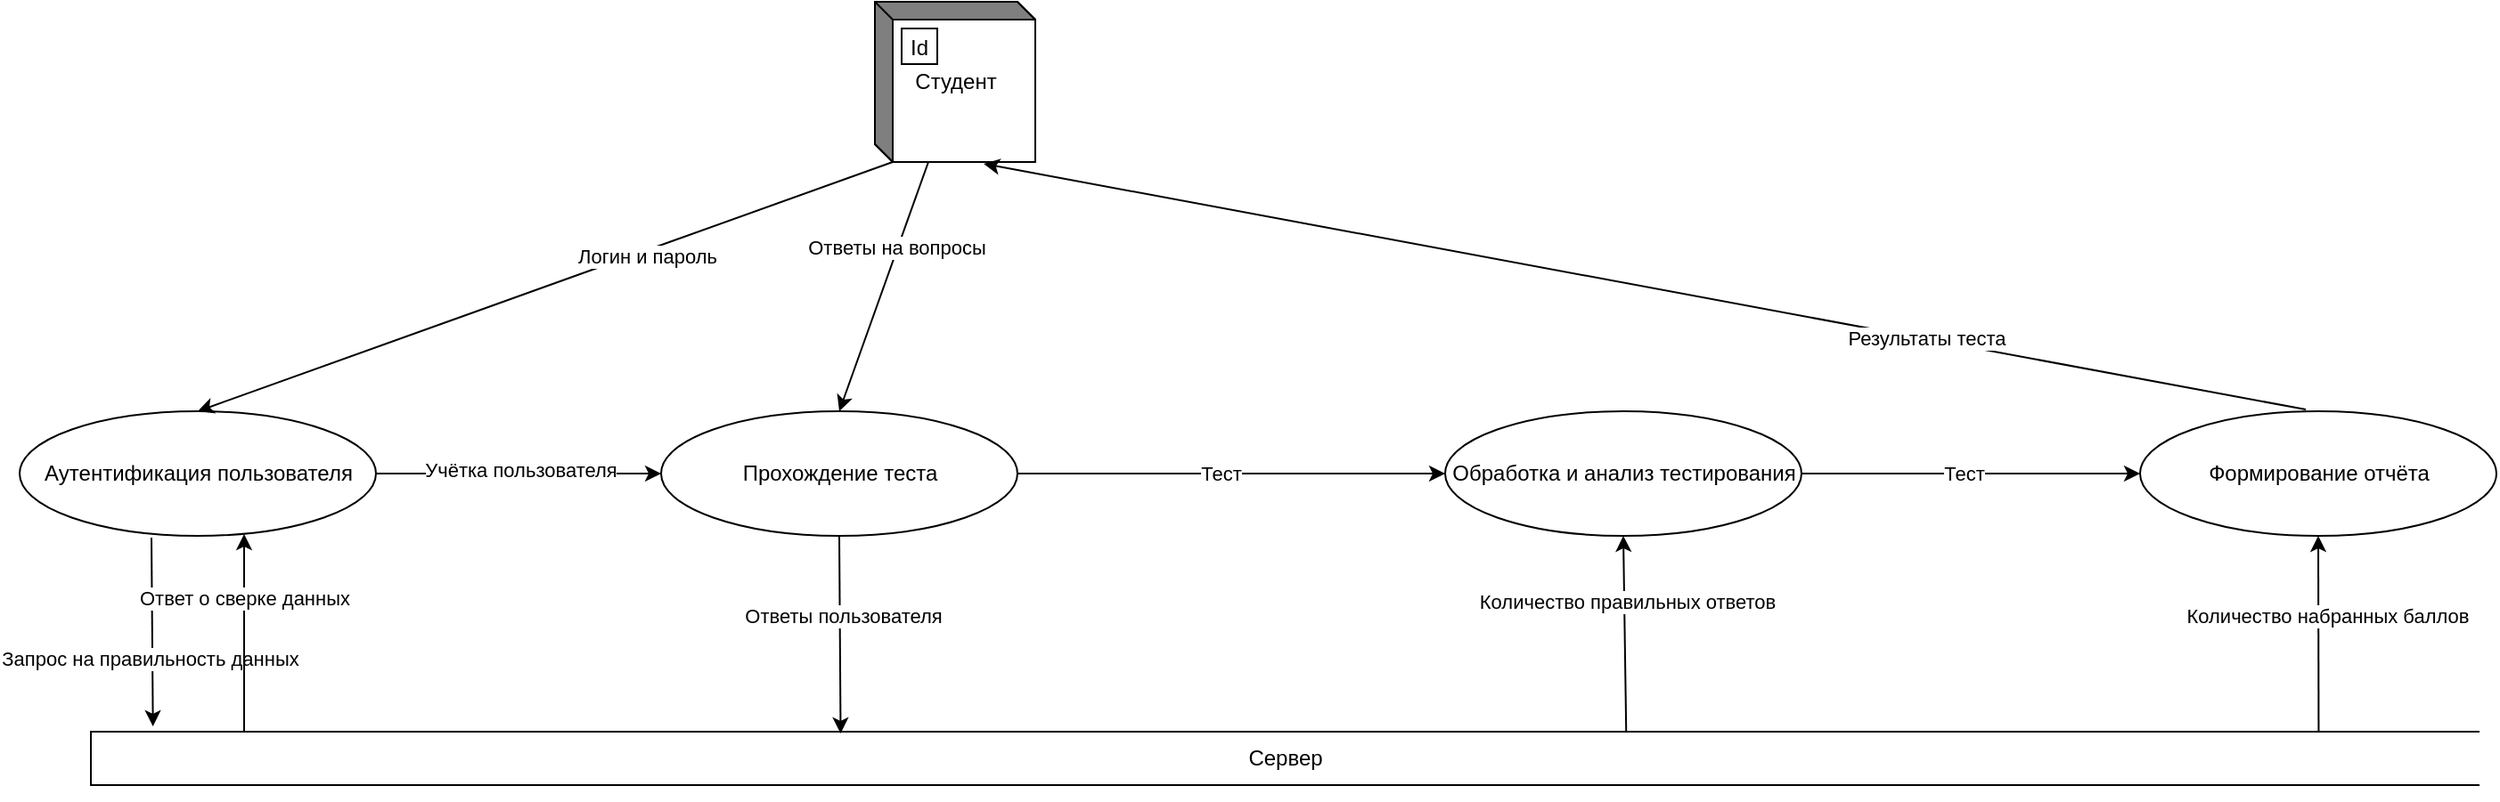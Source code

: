 <mxfile version="13.6.10" type="device" pages="2"><diagram id="_trhzMgk0fbjVhSUgEY8" name="Page-1"><mxGraphModel dx="1508" dy="794" grid="1" gridSize="10" guides="1" tooltips="1" connect="1" arrows="1" fold="1" page="1" pageScale="1" pageWidth="827" pageHeight="1169" math="0" shadow="0"><root><mxCell id="0"/><mxCell id="1" parent="0"/><mxCell id="MmqDJR-8rrfmVcthz73D-10" value="Аутентификация пользователя" style="shape=ellipse;html=1;dashed=0;whitespace=wrap;perimeter=ellipsePerimeter;" vertex="1" parent="1"><mxGeometry x="10" y="270" width="200" height="70" as="geometry"/></mxCell><mxCell id="MmqDJR-8rrfmVcthz73D-11" value="Студент" style="html=1;dashed=0;whitespace=wrap;shape=mxgraph.dfd.externalEntity" vertex="1" parent="1"><mxGeometry x="490" y="40" width="90" height="90" as="geometry"/></mxCell><mxCell id="MmqDJR-8rrfmVcthz73D-12" value="Id" style="autosize=1;part=1;resizable=0;strokeColor=inherit;fillColor=inherit;gradientColor=inherit;" vertex="1" parent="MmqDJR-8rrfmVcthz73D-11"><mxGeometry width="20" height="20" relative="1" as="geometry"><mxPoint x="15" y="15" as="offset"/></mxGeometry></mxCell><mxCell id="bZRCtM8GKvQz_AaqGft1-1" value="Прохождение теста" style="shape=ellipse;html=1;dashed=0;whitespace=wrap;perimeter=ellipsePerimeter;" vertex="1" parent="1"><mxGeometry x="370" y="270" width="200" height="70" as="geometry"/></mxCell><mxCell id="bZRCtM8GKvQz_AaqGft1-2" value="Обработка и анализ тестирования" style="shape=ellipse;html=1;dashed=0;whitespace=wrap;perimeter=ellipsePerimeter;" vertex="1" parent="1"><mxGeometry x="810" y="270" width="200" height="70" as="geometry"/></mxCell><mxCell id="bZRCtM8GKvQz_AaqGft1-3" value="Формирование отчёта" style="shape=ellipse;html=1;dashed=0;whitespace=wrap;perimeter=ellipsePerimeter;" vertex="1" parent="1"><mxGeometry x="1200" y="270" width="200" height="70" as="geometry"/></mxCell><mxCell id="bZRCtM8GKvQz_AaqGft1-4" value="" style="endArrow=classic;html=1;exitX=1;exitY=0.5;exitDx=0;exitDy=0;entryX=0;entryY=0.5;entryDx=0;entryDy=0;" edge="1" parent="1" source="MmqDJR-8rrfmVcthz73D-10" target="bZRCtM8GKvQz_AaqGft1-1"><mxGeometry width="50" height="50" relative="1" as="geometry"><mxPoint x="690" y="330" as="sourcePoint"/><mxPoint x="740" y="280" as="targetPoint"/><Array as="points"><mxPoint x="280" y="305"/></Array></mxGeometry></mxCell><mxCell id="bZRCtM8GKvQz_AaqGft1-15" value="Учётка пользователя" style="edgeLabel;html=1;align=center;verticalAlign=middle;resizable=0;points=[];" vertex="1" connectable="0" parent="bZRCtM8GKvQz_AaqGft1-4"><mxGeometry x="0.167" y="13" relative="1" as="geometry"><mxPoint x="-13" y="11" as="offset"/></mxGeometry></mxCell><mxCell id="bZRCtM8GKvQz_AaqGft1-7" value="Сервер" style="html=1;dashed=0;whitespace=wrap;shape=partialRectangle;right=0;" vertex="1" parent="1"><mxGeometry x="50" y="450" width="1340" height="30" as="geometry"/></mxCell><mxCell id="bZRCtM8GKvQz_AaqGft1-8" value="" style="endArrow=classic;html=1;entryX=0.026;entryY=-0.1;entryDx=0;entryDy=0;entryPerimeter=0;" edge="1" parent="1" target="bZRCtM8GKvQz_AaqGft1-7"><mxGeometry width="50" height="50" relative="1" as="geometry"><mxPoint x="84" y="341" as="sourcePoint"/><mxPoint x="630" y="280" as="targetPoint"/></mxGeometry></mxCell><mxCell id="bZRCtM8GKvQz_AaqGft1-9" value="Запрос на правильность данных" style="edgeLabel;html=1;align=center;verticalAlign=middle;resizable=0;points=[];" vertex="1" connectable="0" parent="bZRCtM8GKvQz_AaqGft1-8"><mxGeometry x="0.283" y="-2" relative="1" as="geometry"><mxPoint as="offset"/></mxGeometry></mxCell><mxCell id="bZRCtM8GKvQz_AaqGft1-10" style="edgeStyle=orthogonalEdgeStyle;rounded=0;orthogonalLoop=1;jettySize=auto;html=1;exitX=0.5;exitY=1;exitDx=0;exitDy=0;" edge="1" parent="1" source="bZRCtM8GKvQz_AaqGft1-7" target="bZRCtM8GKvQz_AaqGft1-7"><mxGeometry relative="1" as="geometry"/></mxCell><mxCell id="bZRCtM8GKvQz_AaqGft1-11" value="" style="endArrow=classic;html=1;entryX=0.63;entryY=0.986;entryDx=0;entryDy=0;entryPerimeter=0;" edge="1" parent="1" target="MmqDJR-8rrfmVcthz73D-10"><mxGeometry width="50" height="50" relative="1" as="geometry"><mxPoint x="136" y="450" as="sourcePoint"/><mxPoint x="630" y="280" as="targetPoint"/></mxGeometry></mxCell><mxCell id="bZRCtM8GKvQz_AaqGft1-12" value="Ответ о сверке данных" style="edgeLabel;html=1;align=center;verticalAlign=middle;resizable=0;points=[];" vertex="1" connectable="0" parent="bZRCtM8GKvQz_AaqGft1-11"><mxGeometry x="0.358" relative="1" as="geometry"><mxPoint as="offset"/></mxGeometry></mxCell><mxCell id="bZRCtM8GKvQz_AaqGft1-13" value="" style="endArrow=classic;html=1;exitX=0;exitY=0;exitDx=10;exitDy=90;exitPerimeter=0;entryX=0.5;entryY=0;entryDx=0;entryDy=0;" edge="1" parent="1" source="MmqDJR-8rrfmVcthz73D-11" target="MmqDJR-8rrfmVcthz73D-10"><mxGeometry width="50" height="50" relative="1" as="geometry"><mxPoint x="580" y="230" as="sourcePoint"/><mxPoint x="630" y="180" as="targetPoint"/></mxGeometry></mxCell><mxCell id="bZRCtM8GKvQz_AaqGft1-14" value="Логин и пароль" style="edgeLabel;html=1;align=center;verticalAlign=middle;resizable=0;points=[];" vertex="1" connectable="0" parent="bZRCtM8GKvQz_AaqGft1-13"><mxGeometry x="-0.288" y="3" relative="1" as="geometry"><mxPoint as="offset"/></mxGeometry></mxCell><mxCell id="bZRCtM8GKvQz_AaqGft1-18" value="" style="endArrow=classic;html=1;exitX=0;exitY=0;exitDx=30;exitDy=90;exitPerimeter=0;entryX=0.5;entryY=0;entryDx=0;entryDy=0;" edge="1" parent="1" source="MmqDJR-8rrfmVcthz73D-11" target="bZRCtM8GKvQz_AaqGft1-1"><mxGeometry width="50" height="50" relative="1" as="geometry"><mxPoint x="580" y="230" as="sourcePoint"/><mxPoint x="630" y="180" as="targetPoint"/></mxGeometry></mxCell><mxCell id="bZRCtM8GKvQz_AaqGft1-19" value="Ответы на вопросы" style="edgeLabel;html=1;align=center;verticalAlign=middle;resizable=0;points=[];" vertex="1" connectable="0" parent="bZRCtM8GKvQz_AaqGft1-18"><mxGeometry x="-0.312" y="-1" relative="1" as="geometry"><mxPoint as="offset"/></mxGeometry></mxCell><mxCell id="bZRCtM8GKvQz_AaqGft1-20" value="" style="endArrow=classic;html=1;exitX=0.465;exitY=-0.014;exitDx=0;exitDy=0;exitPerimeter=0;entryX=0.678;entryY=1.011;entryDx=0;entryDy=0;entryPerimeter=0;" edge="1" parent="1" source="bZRCtM8GKvQz_AaqGft1-3" target="MmqDJR-8rrfmVcthz73D-11"><mxGeometry width="50" height="50" relative="1" as="geometry"><mxPoint x="580" y="230" as="sourcePoint"/><mxPoint x="630" y="180" as="targetPoint"/></mxGeometry></mxCell><mxCell id="bZRCtM8GKvQz_AaqGft1-21" value="Результаты теста" style="edgeLabel;html=1;align=center;verticalAlign=middle;resizable=0;points=[];" vertex="1" connectable="0" parent="bZRCtM8GKvQz_AaqGft1-20"><mxGeometry x="-0.425" y="-1" relative="1" as="geometry"><mxPoint as="offset"/></mxGeometry></mxCell><mxCell id="bZRCtM8GKvQz_AaqGft1-22" value="" style="endArrow=classic;html=1;exitX=1;exitY=0.5;exitDx=0;exitDy=0;entryX=0;entryY=0.5;entryDx=0;entryDy=0;" edge="1" parent="1" source="bZRCtM8GKvQz_AaqGft1-1" target="bZRCtM8GKvQz_AaqGft1-2"><mxGeometry width="50" height="50" relative="1" as="geometry"><mxPoint x="580" y="330" as="sourcePoint"/><mxPoint x="630" y="280" as="targetPoint"/></mxGeometry></mxCell><mxCell id="bZRCtM8GKvQz_AaqGft1-23" value="Тест" style="edgeLabel;html=1;align=center;verticalAlign=middle;resizable=0;points=[];" vertex="1" connectable="0" parent="bZRCtM8GKvQz_AaqGft1-22"><mxGeometry x="-0.353" y="2" relative="1" as="geometry"><mxPoint x="36.16" y="2" as="offset"/></mxGeometry></mxCell><mxCell id="bZRCtM8GKvQz_AaqGft1-24" value="" style="endArrow=classic;html=1;exitX=1;exitY=0.5;exitDx=0;exitDy=0;" edge="1" parent="1" source="bZRCtM8GKvQz_AaqGft1-2" target="bZRCtM8GKvQz_AaqGft1-3"><mxGeometry width="50" height="50" relative="1" as="geometry"><mxPoint x="580" y="330" as="sourcePoint"/><mxPoint x="630" y="280" as="targetPoint"/></mxGeometry></mxCell><mxCell id="bZRCtM8GKvQz_AaqGft1-25" value="Тест" style="edgeLabel;html=1;align=center;verticalAlign=middle;resizable=0;points=[];" vertex="1" connectable="0" parent="bZRCtM8GKvQz_AaqGft1-24"><mxGeometry x="0.267" y="-1" relative="1" as="geometry"><mxPoint x="-30" y="-1" as="offset"/></mxGeometry></mxCell><mxCell id="bZRCtM8GKvQz_AaqGft1-26" value="" style="endArrow=classic;html=1;exitX=0.5;exitY=1;exitDx=0;exitDy=0;entryX=0.314;entryY=0.033;entryDx=0;entryDy=0;entryPerimeter=0;" edge="1" parent="1" source="bZRCtM8GKvQz_AaqGft1-1" target="bZRCtM8GKvQz_AaqGft1-7"><mxGeometry width="50" height="50" relative="1" as="geometry"><mxPoint x="630" y="430" as="sourcePoint"/><mxPoint x="680" y="380" as="targetPoint"/></mxGeometry></mxCell><mxCell id="bZRCtM8GKvQz_AaqGft1-27" value="Ответы пользователя" style="edgeLabel;html=1;align=center;verticalAlign=middle;resizable=0;points=[];" vertex="1" connectable="0" parent="bZRCtM8GKvQz_AaqGft1-26"><mxGeometry x="-0.189" y="1" relative="1" as="geometry"><mxPoint as="offset"/></mxGeometry></mxCell><mxCell id="bZRCtM8GKvQz_AaqGft1-28" value="" style="endArrow=classic;html=1;exitX=0.643;exitY=0;exitDx=0;exitDy=0;entryX=0.5;entryY=1;entryDx=0;entryDy=0;exitPerimeter=0;" edge="1" parent="1" source="bZRCtM8GKvQz_AaqGft1-7" target="bZRCtM8GKvQz_AaqGft1-2"><mxGeometry width="50" height="50" relative="1" as="geometry"><mxPoint x="630" y="330" as="sourcePoint"/><mxPoint x="680" y="280" as="targetPoint"/></mxGeometry></mxCell><mxCell id="bZRCtM8GKvQz_AaqGft1-29" value="Количество правильных ответов" style="edgeLabel;html=1;align=center;verticalAlign=middle;resizable=0;points=[];" vertex="1" connectable="0" parent="bZRCtM8GKvQz_AaqGft1-28"><mxGeometry x="0.327" y="-1" relative="1" as="geometry"><mxPoint as="offset"/></mxGeometry></mxCell><mxCell id="bZRCtM8GKvQz_AaqGft1-30" value="" style="endArrow=classic;html=1;exitX=0.933;exitY=0;exitDx=0;exitDy=0;exitPerimeter=0;entryX=0.5;entryY=1;entryDx=0;entryDy=0;" edge="1" parent="1" source="bZRCtM8GKvQz_AaqGft1-7" target="bZRCtM8GKvQz_AaqGft1-3"><mxGeometry width="50" height="50" relative="1" as="geometry"><mxPoint x="630" y="330" as="sourcePoint"/><mxPoint x="680" y="280" as="targetPoint"/></mxGeometry></mxCell><mxCell id="bZRCtM8GKvQz_AaqGft1-31" value="Количество набранных баллов" style="edgeLabel;html=1;align=center;verticalAlign=middle;resizable=0;points=[];" vertex="1" connectable="0" parent="bZRCtM8GKvQz_AaqGft1-30"><mxGeometry x="0.182" y="-5" relative="1" as="geometry"><mxPoint as="offset"/></mxGeometry></mxCell></root></mxGraphModel></diagram><diagram id="HTXqAr0fNVAE3lUl6f2L" name="Page-2"><mxGraphModel dx="460" dy="780" grid="1" gridSize="10" guides="1" tooltips="1" connect="1" arrows="1" fold="1" page="1" pageScale="1" pageWidth="827" pageHeight="1169" math="0" shadow="0"><root><mxCell id="_4j3AicxWm3ngutuAB3b-0"/><mxCell id="_4j3AicxWm3ngutuAB3b-1" parent="_4j3AicxWm3ngutuAB3b-0"/></root></mxGraphModel></diagram></mxfile>